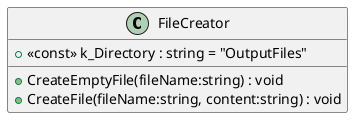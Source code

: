 @startuml
class FileCreator {
    + <<const>> k_Directory : string = "OutputFiles"
    + CreateEmptyFile(fileName:string) : void
    + CreateFile(fileName:string, content:string) : void
}
@enduml
